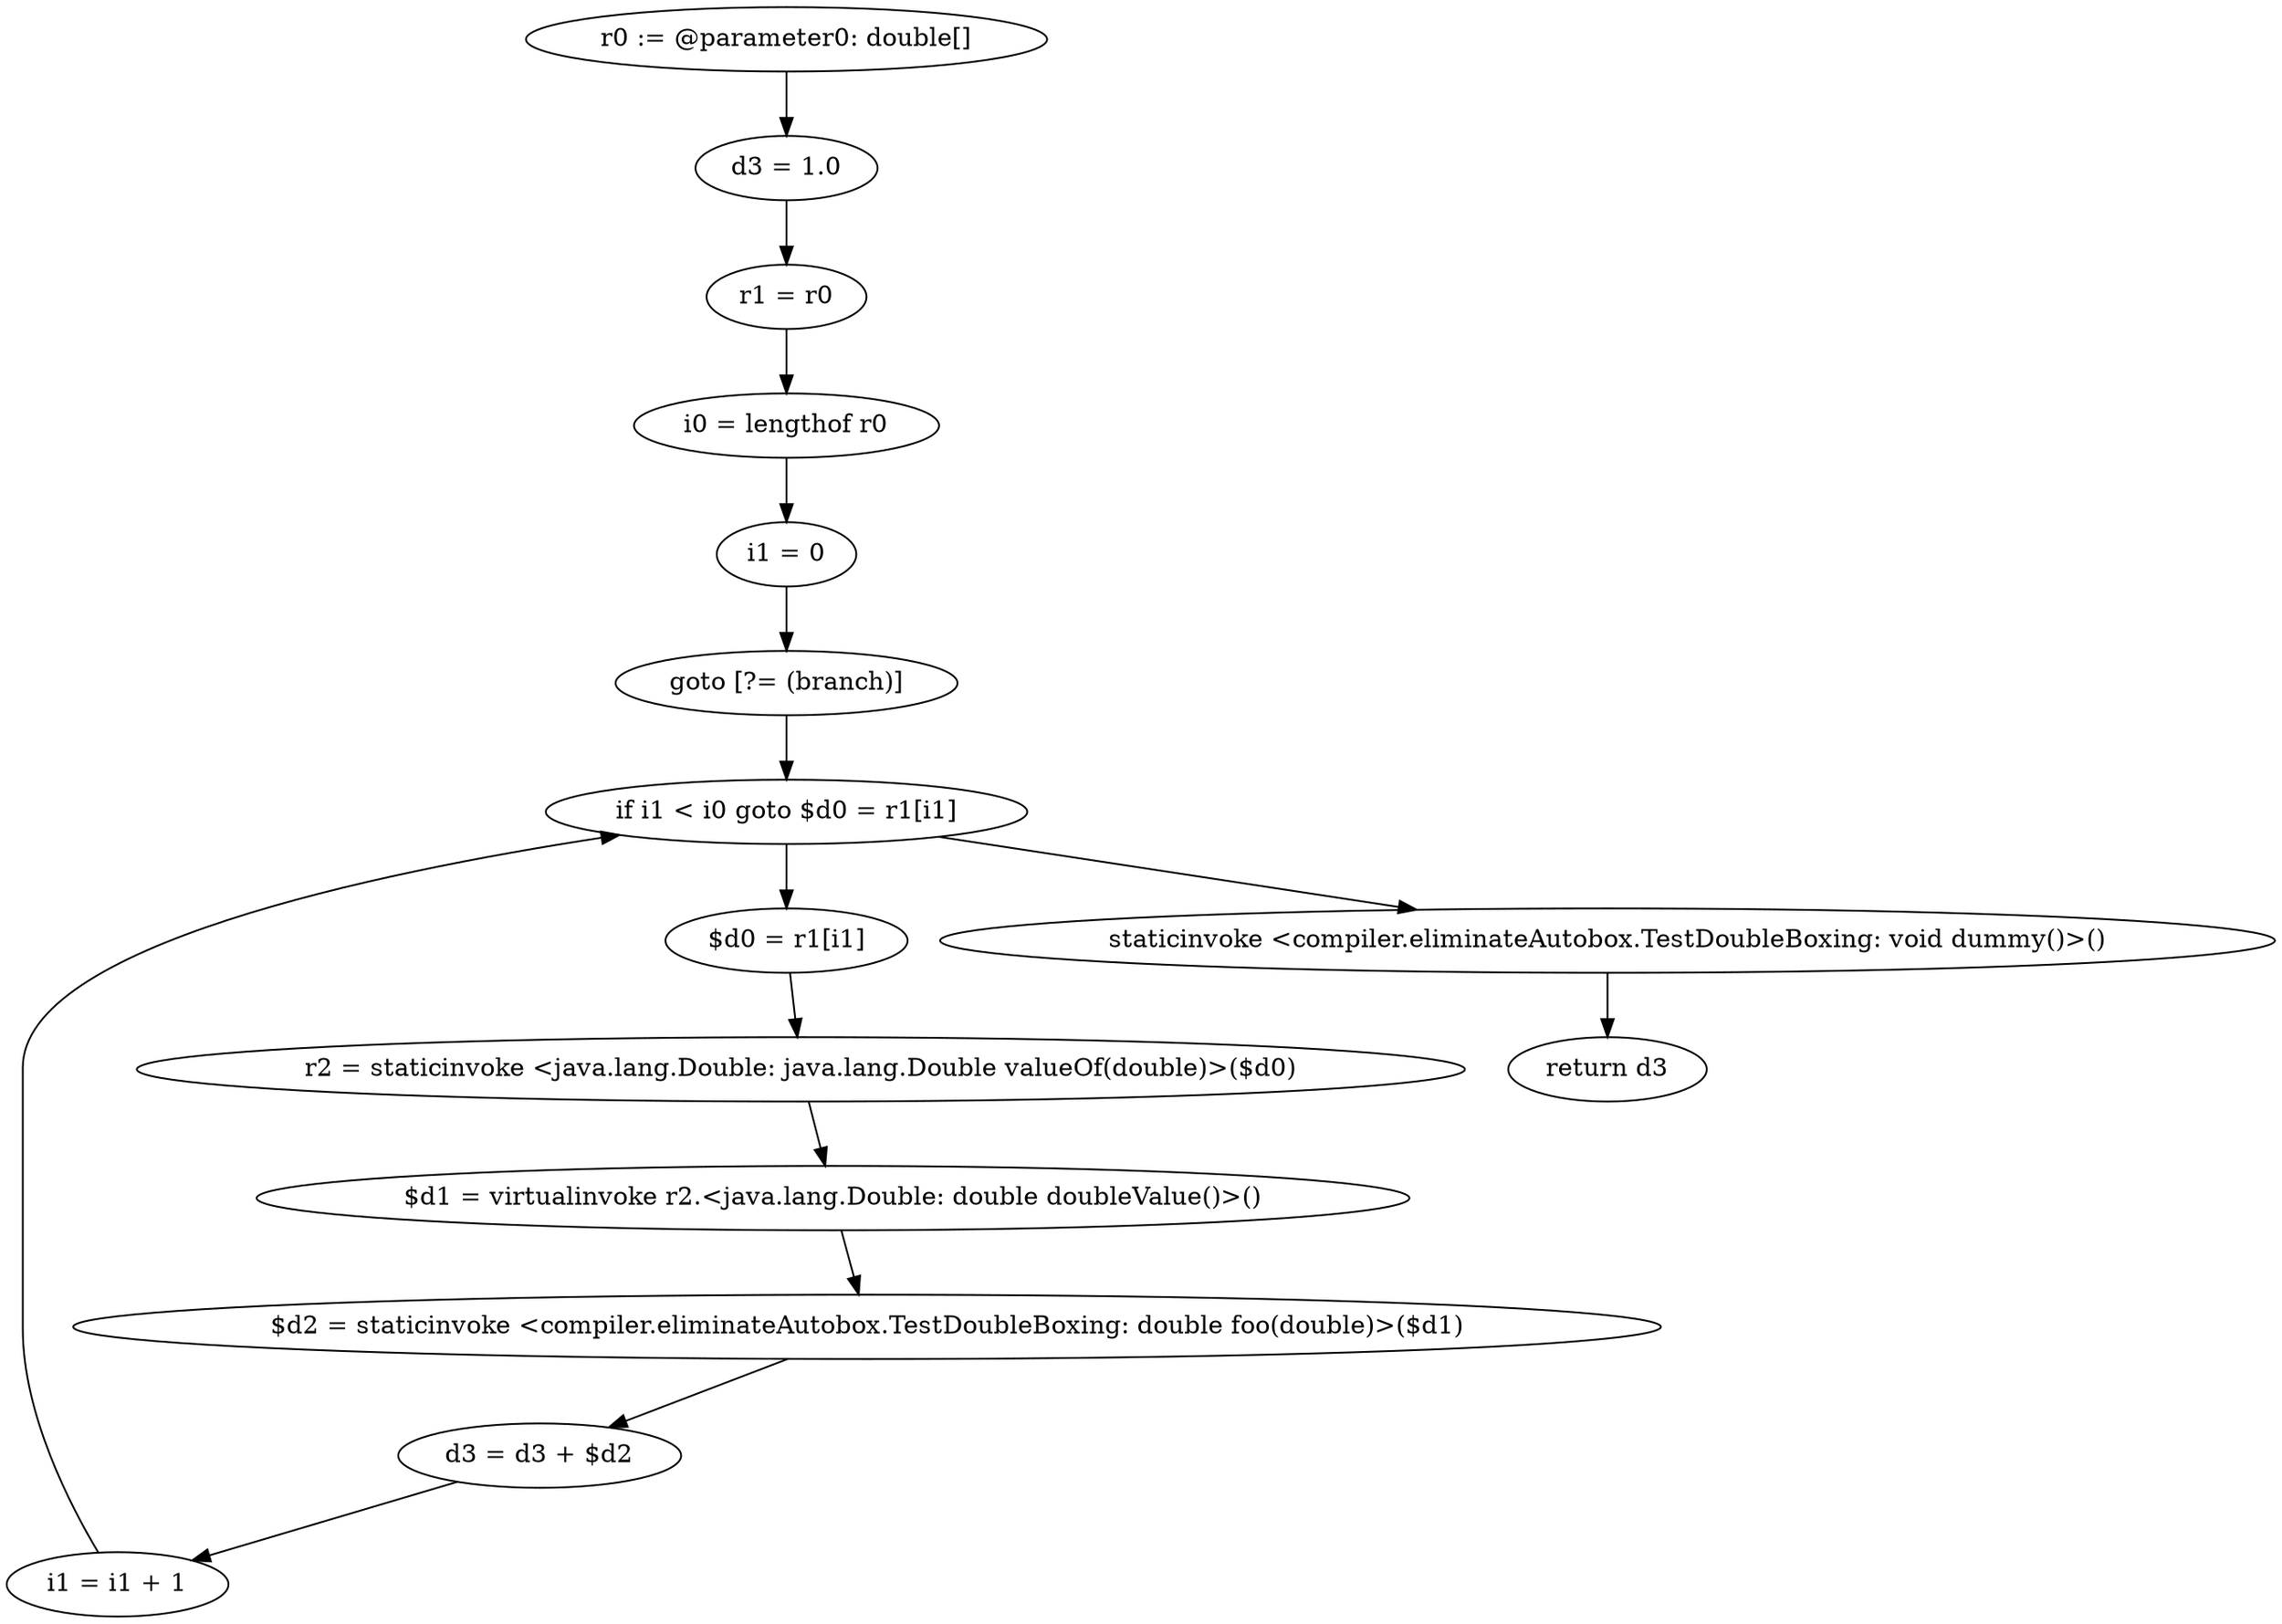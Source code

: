 digraph "unitGraph" {
    "r0 := @parameter0: double[]"
    "d3 = 1.0"
    "r1 = r0"
    "i0 = lengthof r0"
    "i1 = 0"
    "goto [?= (branch)]"
    "$d0 = r1[i1]"
    "r2 = staticinvoke <java.lang.Double: java.lang.Double valueOf(double)>($d0)"
    "$d1 = virtualinvoke r2.<java.lang.Double: double doubleValue()>()"
    "$d2 = staticinvoke <compiler.eliminateAutobox.TestDoubleBoxing: double foo(double)>($d1)"
    "d3 = d3 + $d2"
    "i1 = i1 + 1"
    "if i1 < i0 goto $d0 = r1[i1]"
    "staticinvoke <compiler.eliminateAutobox.TestDoubleBoxing: void dummy()>()"
    "return d3"
    "r0 := @parameter0: double[]"->"d3 = 1.0";
    "d3 = 1.0"->"r1 = r0";
    "r1 = r0"->"i0 = lengthof r0";
    "i0 = lengthof r0"->"i1 = 0";
    "i1 = 0"->"goto [?= (branch)]";
    "goto [?= (branch)]"->"if i1 < i0 goto $d0 = r1[i1]";
    "$d0 = r1[i1]"->"r2 = staticinvoke <java.lang.Double: java.lang.Double valueOf(double)>($d0)";
    "r2 = staticinvoke <java.lang.Double: java.lang.Double valueOf(double)>($d0)"->"$d1 = virtualinvoke r2.<java.lang.Double: double doubleValue()>()";
    "$d1 = virtualinvoke r2.<java.lang.Double: double doubleValue()>()"->"$d2 = staticinvoke <compiler.eliminateAutobox.TestDoubleBoxing: double foo(double)>($d1)";
    "$d2 = staticinvoke <compiler.eliminateAutobox.TestDoubleBoxing: double foo(double)>($d1)"->"d3 = d3 + $d2";
    "d3 = d3 + $d2"->"i1 = i1 + 1";
    "i1 = i1 + 1"->"if i1 < i0 goto $d0 = r1[i1]";
    "if i1 < i0 goto $d0 = r1[i1]"->"staticinvoke <compiler.eliminateAutobox.TestDoubleBoxing: void dummy()>()";
    "if i1 < i0 goto $d0 = r1[i1]"->"$d0 = r1[i1]";
    "staticinvoke <compiler.eliminateAutobox.TestDoubleBoxing: void dummy()>()"->"return d3";
}

